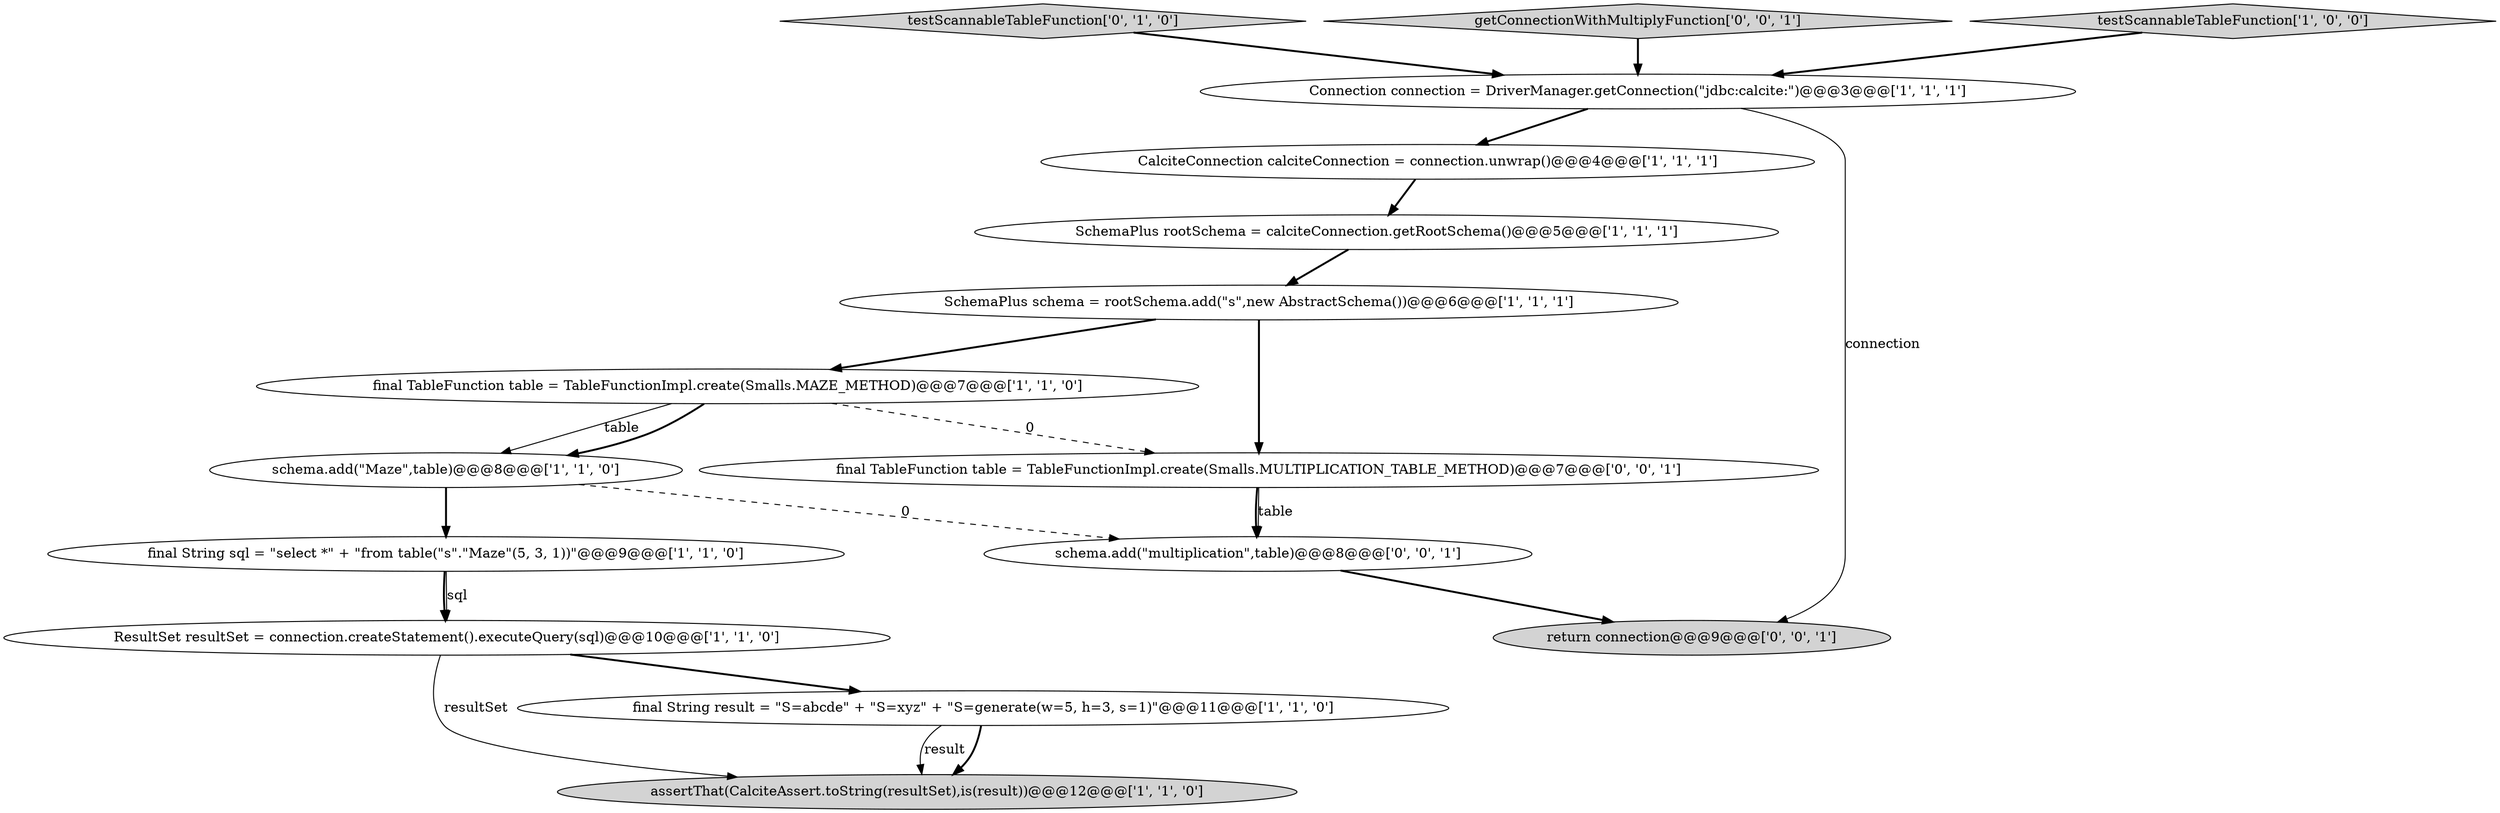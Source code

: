 digraph {
8 [style = filled, label = "CalciteConnection calciteConnection = connection.unwrap()@@@4@@@['1', '1', '1']", fillcolor = white, shape = ellipse image = "AAA0AAABBB1BBB"];
3 [style = filled, label = "ResultSet resultSet = connection.createStatement().executeQuery(sql)@@@10@@@['1', '1', '0']", fillcolor = white, shape = ellipse image = "AAA0AAABBB1BBB"];
7 [style = filled, label = "final String sql = \"select *\" + \"from table(\"s\".\"Maze\"(5, 3, 1))\"@@@9@@@['1', '1', '0']", fillcolor = white, shape = ellipse image = "AAA0AAABBB1BBB"];
11 [style = filled, label = "testScannableTableFunction['0', '1', '0']", fillcolor = lightgray, shape = diamond image = "AAA0AAABBB2BBB"];
12 [style = filled, label = "return connection@@@9@@@['0', '0', '1']", fillcolor = lightgray, shape = ellipse image = "AAA0AAABBB3BBB"];
14 [style = filled, label = "schema.add(\"multiplication\",table)@@@8@@@['0', '0', '1']", fillcolor = white, shape = ellipse image = "AAA0AAABBB3BBB"];
15 [style = filled, label = "getConnectionWithMultiplyFunction['0', '0', '1']", fillcolor = lightgray, shape = diamond image = "AAA0AAABBB3BBB"];
4 [style = filled, label = "SchemaPlus schema = rootSchema.add(\"s\",new AbstractSchema())@@@6@@@['1', '1', '1']", fillcolor = white, shape = ellipse image = "AAA0AAABBB1BBB"];
9 [style = filled, label = "schema.add(\"Maze\",table)@@@8@@@['1', '1', '0']", fillcolor = white, shape = ellipse image = "AAA0AAABBB1BBB"];
10 [style = filled, label = "testScannableTableFunction['1', '0', '0']", fillcolor = lightgray, shape = diamond image = "AAA0AAABBB1BBB"];
13 [style = filled, label = "final TableFunction table = TableFunctionImpl.create(Smalls.MULTIPLICATION_TABLE_METHOD)@@@7@@@['0', '0', '1']", fillcolor = white, shape = ellipse image = "AAA0AAABBB3BBB"];
5 [style = filled, label = "final TableFunction table = TableFunctionImpl.create(Smalls.MAZE_METHOD)@@@7@@@['1', '1', '0']", fillcolor = white, shape = ellipse image = "AAA0AAABBB1BBB"];
6 [style = filled, label = "assertThat(CalciteAssert.toString(resultSet),is(result))@@@12@@@['1', '1', '0']", fillcolor = lightgray, shape = ellipse image = "AAA0AAABBB1BBB"];
0 [style = filled, label = "final String result = \"S=abcde\" + \"S=xyz\" + \"S=generate(w=5, h=3, s=1)\"@@@11@@@['1', '1', '0']", fillcolor = white, shape = ellipse image = "AAA0AAABBB1BBB"];
1 [style = filled, label = "Connection connection = DriverManager.getConnection(\"jdbc:calcite:\")@@@3@@@['1', '1', '1']", fillcolor = white, shape = ellipse image = "AAA0AAABBB1BBB"];
2 [style = filled, label = "SchemaPlus rootSchema = calciteConnection.getRootSchema()@@@5@@@['1', '1', '1']", fillcolor = white, shape = ellipse image = "AAA0AAABBB1BBB"];
0->6 [style = bold, label=""];
5->13 [style = dashed, label="0"];
15->1 [style = bold, label=""];
2->4 [style = bold, label=""];
7->3 [style = solid, label="sql"];
5->9 [style = solid, label="table"];
4->5 [style = bold, label=""];
13->14 [style = solid, label="table"];
1->8 [style = bold, label=""];
14->12 [style = bold, label=""];
11->1 [style = bold, label=""];
0->6 [style = solid, label="result"];
5->9 [style = bold, label=""];
3->6 [style = solid, label="resultSet"];
7->3 [style = bold, label=""];
10->1 [style = bold, label=""];
8->2 [style = bold, label=""];
9->14 [style = dashed, label="0"];
3->0 [style = bold, label=""];
4->13 [style = bold, label=""];
1->12 [style = solid, label="connection"];
13->14 [style = bold, label=""];
9->7 [style = bold, label=""];
}
